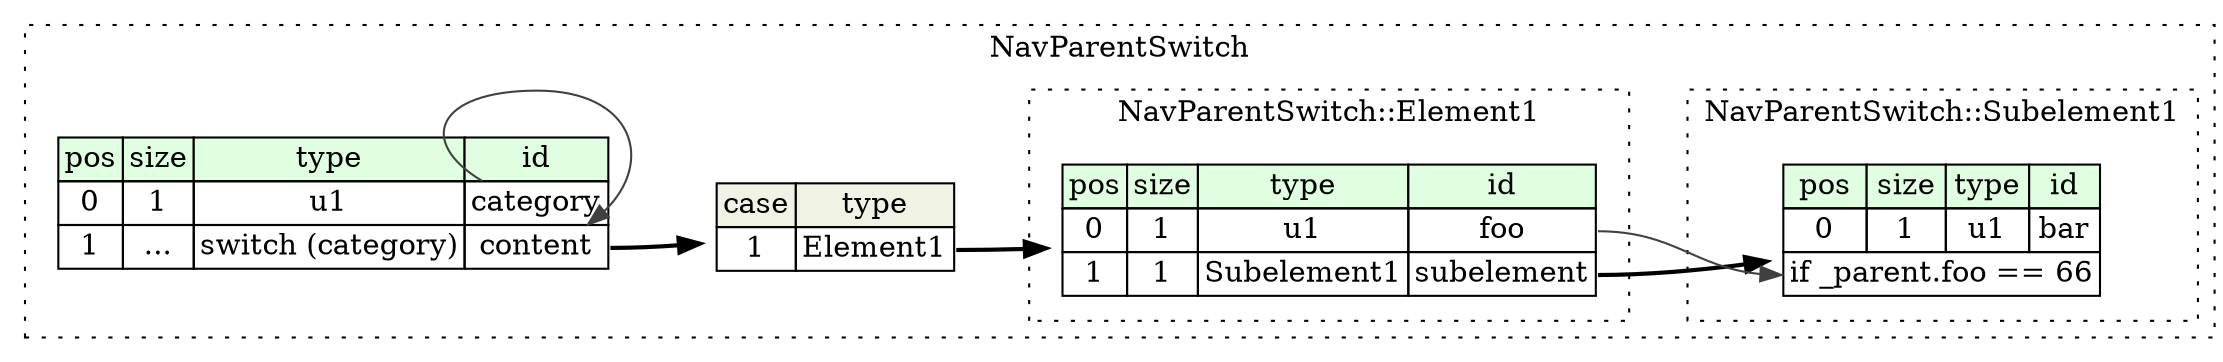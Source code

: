 digraph {
	rankdir=LR;
	node [shape=plaintext];
	subgraph cluster__nav_parent_switch {
		label="NavParentSwitch";
		graph[style=dotted];

		nav_parent_switch__seq [label=<<TABLE BORDER="0" CELLBORDER="1" CELLSPACING="0">
			<TR><TD BGCOLOR="#E0FFE0">pos</TD><TD BGCOLOR="#E0FFE0">size</TD><TD BGCOLOR="#E0FFE0">type</TD><TD BGCOLOR="#E0FFE0">id</TD></TR>
			<TR><TD PORT="category_pos">0</TD><TD PORT="category_size">1</TD><TD>u1</TD><TD PORT="category_type">category</TD></TR>
			<TR><TD PORT="content_pos">1</TD><TD PORT="content_size">...</TD><TD>switch (category)</TD><TD PORT="content_type">content</TD></TR>
		</TABLE>>];
nav_parent_switch__seq_content_switch [label=<<TABLE BORDER="0" CELLBORDER="1" CELLSPACING="0">
	<TR><TD BGCOLOR="#F0F2E4">case</TD><TD BGCOLOR="#F0F2E4">type</TD></TR>
	<TR><TD>1</TD><TD PORT="case0">Element1</TD></TR>
</TABLE>>];
		subgraph cluster__element_1 {
			label="NavParentSwitch::Element1";
			graph[style=dotted];

			element_1__seq [label=<<TABLE BORDER="0" CELLBORDER="1" CELLSPACING="0">
				<TR><TD BGCOLOR="#E0FFE0">pos</TD><TD BGCOLOR="#E0FFE0">size</TD><TD BGCOLOR="#E0FFE0">type</TD><TD BGCOLOR="#E0FFE0">id</TD></TR>
				<TR><TD PORT="foo_pos">0</TD><TD PORT="foo_size">1</TD><TD>u1</TD><TD PORT="foo_type">foo</TD></TR>
				<TR><TD PORT="subelement_pos">1</TD><TD PORT="subelement_size">1</TD><TD>Subelement1</TD><TD PORT="subelement_type">subelement</TD></TR>
			</TABLE>>];
		}
		subgraph cluster__subelement_1 {
			label="NavParentSwitch::Subelement1";
			graph[style=dotted];

			subelement_1__seq [label=<<TABLE BORDER="0" CELLBORDER="1" CELLSPACING="0">
				<TR><TD BGCOLOR="#E0FFE0">pos</TD><TD BGCOLOR="#E0FFE0">size</TD><TD BGCOLOR="#E0FFE0">type</TD><TD BGCOLOR="#E0FFE0">id</TD></TR>
				<TR><TD PORT="bar_pos">0</TD><TD PORT="bar_size">1</TD><TD>u1</TD><TD PORT="bar_type">bar</TD></TR>
				<TR><TD COLSPAN="4" PORT="bar__if">if _parent.foo == 66</TD></TR>
			</TABLE>>];
		}
	}
	nav_parent_switch__seq:content_type -> nav_parent_switch__seq_content_switch [style=bold];
	nav_parent_switch__seq_content_switch:case0 -> element_1__seq [style=bold];
	nav_parent_switch__seq:category_type -> nav_parent_switch__seq:content_type [color="#404040"];
	element_1__seq:subelement_type -> subelement_1__seq [style=bold];
	element_1__seq:foo_type -> subelement_1__seq:bar__if [color="#404040"];
}
